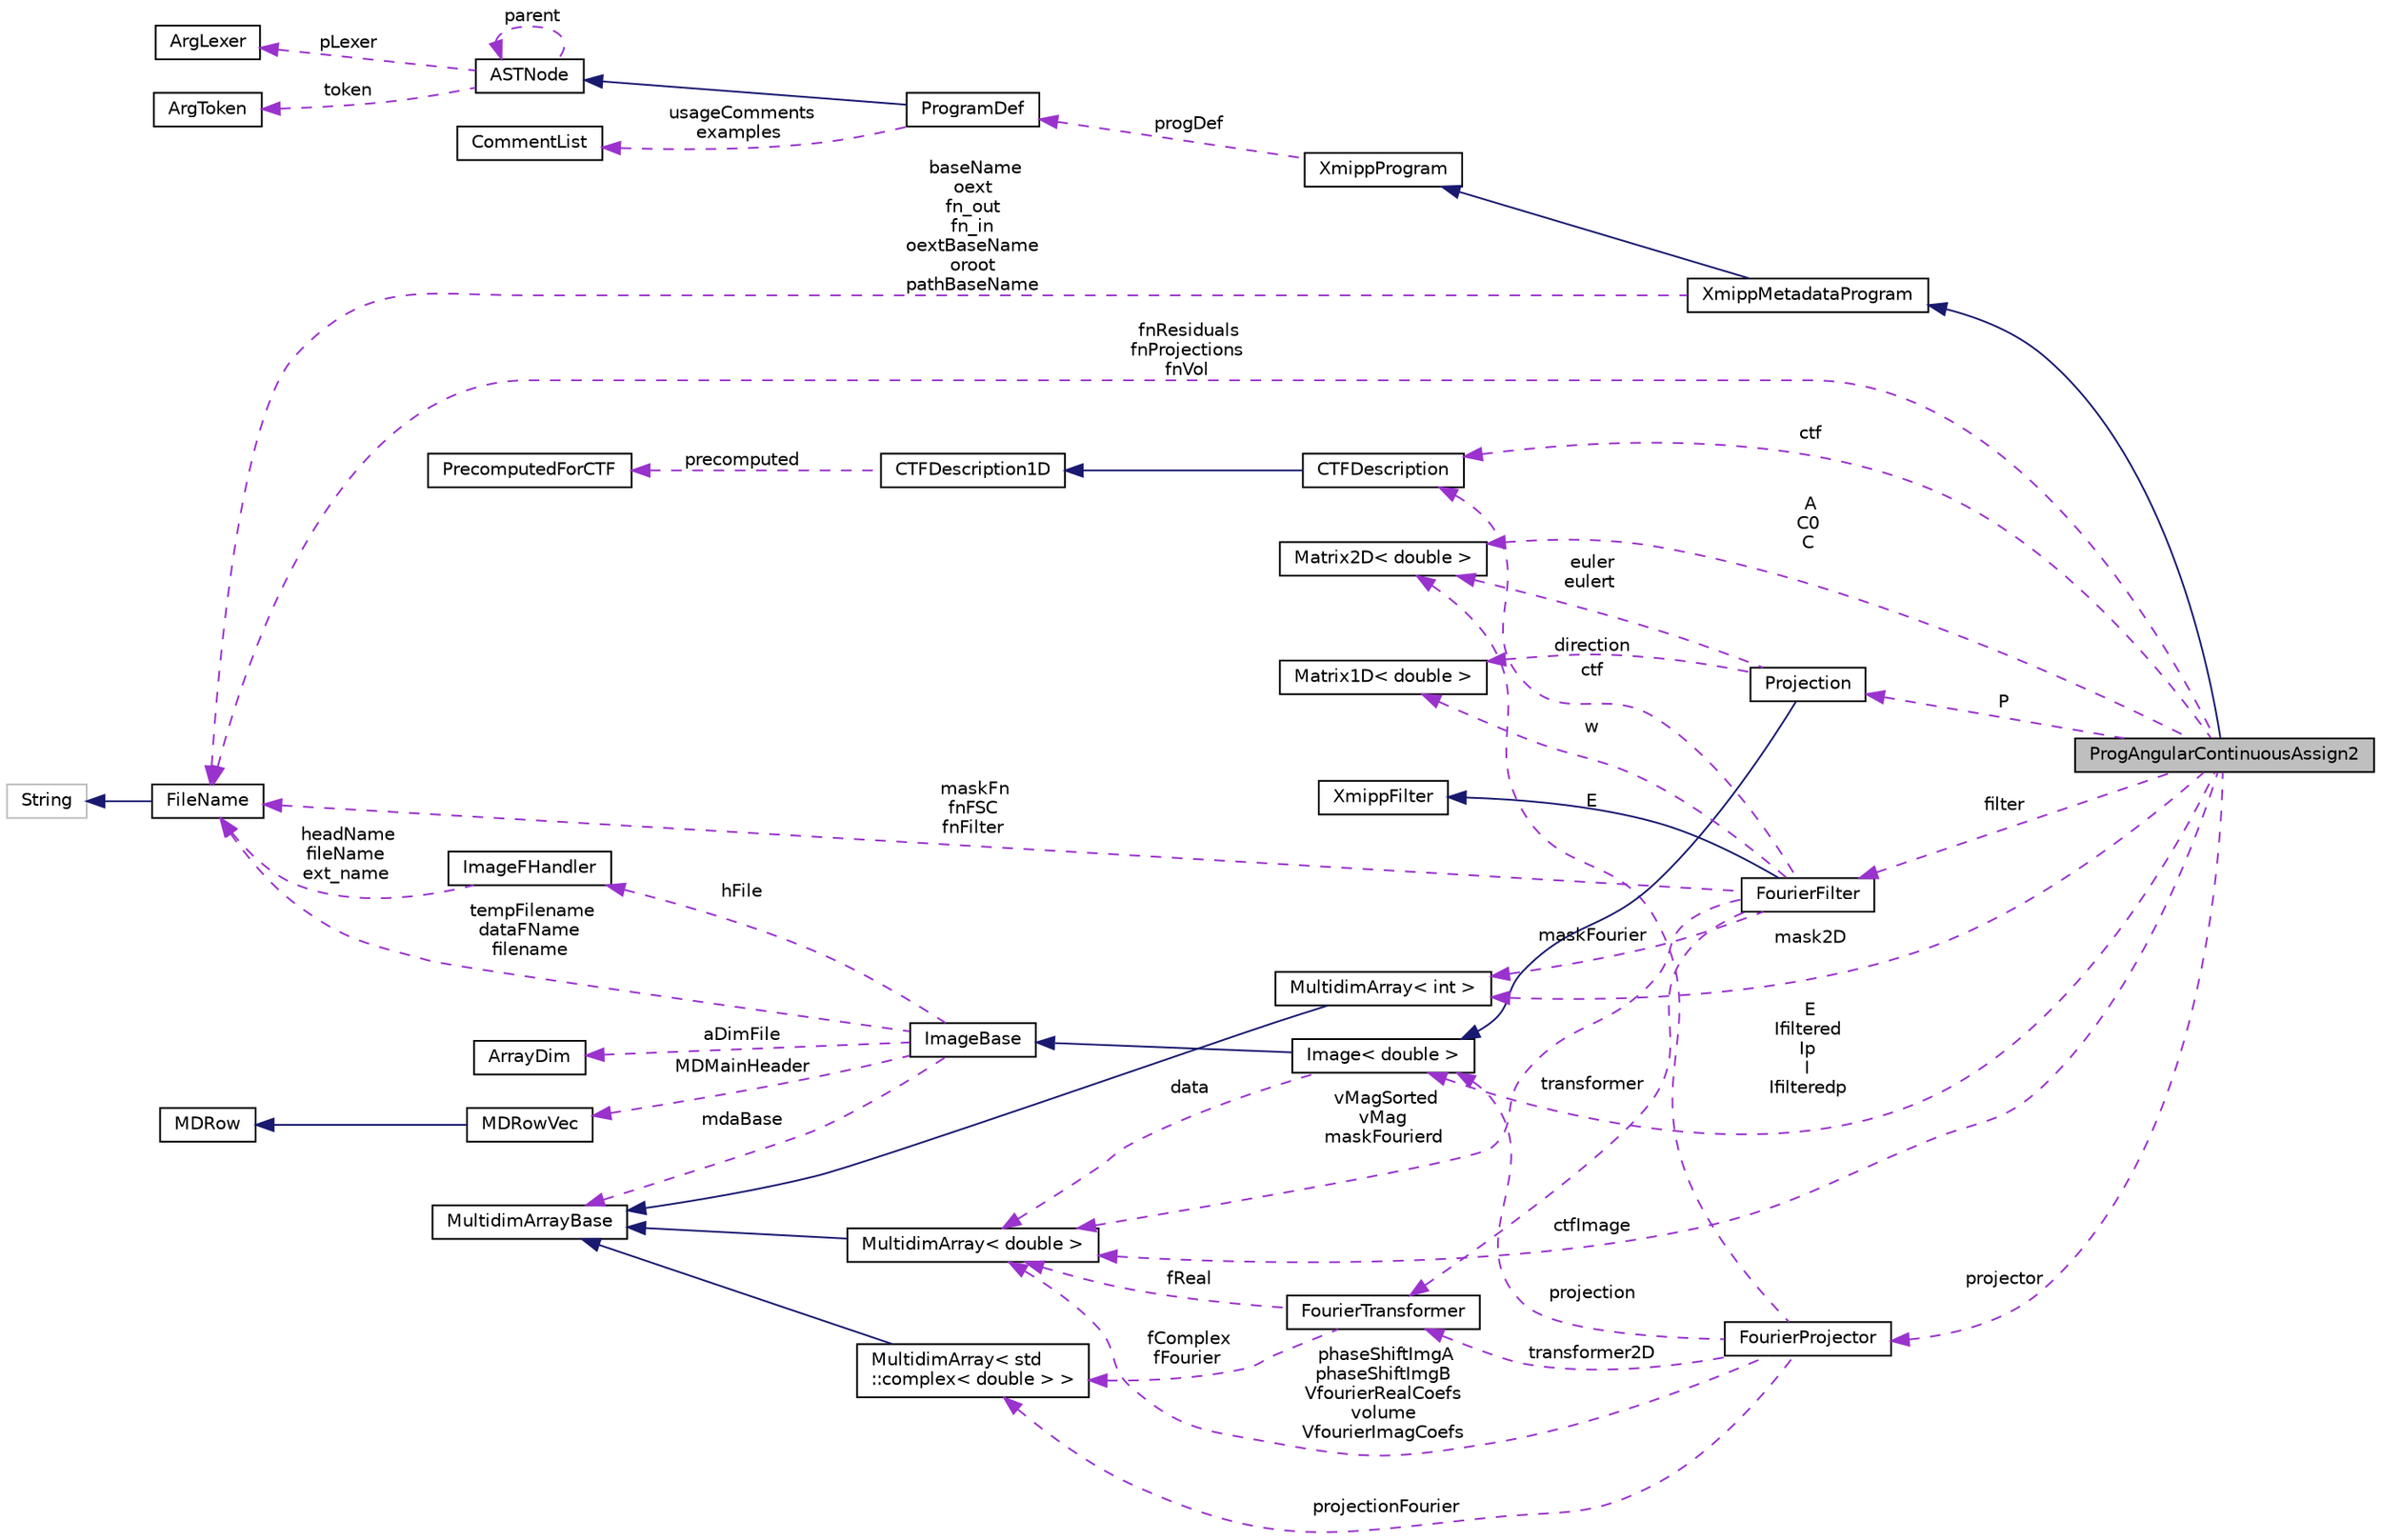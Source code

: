digraph "ProgAngularContinuousAssign2"
{
  edge [fontname="Helvetica",fontsize="10",labelfontname="Helvetica",labelfontsize="10"];
  node [fontname="Helvetica",fontsize="10",shape=record];
  rankdir="LR";
  Node4 [label="ProgAngularContinuousAssign2",height=0.2,width=0.4,color="black", fillcolor="grey75", style="filled", fontcolor="black"];
  Node5 -> Node4 [dir="back",color="midnightblue",fontsize="10",style="solid",fontname="Helvetica"];
  Node5 [label="XmippMetadataProgram",height=0.2,width=0.4,color="black", fillcolor="white", style="filled",URL="$classXmippMetadataProgram.html"];
  Node6 -> Node5 [dir="back",color="midnightblue",fontsize="10",style="solid",fontname="Helvetica"];
  Node6 [label="XmippProgram",height=0.2,width=0.4,color="black", fillcolor="white", style="filled",URL="$classXmippProgram.html"];
  Node7 -> Node6 [dir="back",color="darkorchid3",fontsize="10",style="dashed",label=" progDef" ,fontname="Helvetica"];
  Node7 [label="ProgramDef",height=0.2,width=0.4,color="black", fillcolor="white", style="filled",URL="$classProgramDef.html"];
  Node8 -> Node7 [dir="back",color="midnightblue",fontsize="10",style="solid",fontname="Helvetica"];
  Node8 [label="ASTNode",height=0.2,width=0.4,color="black", fillcolor="white", style="filled",URL="$classASTNode.html"];
  Node9 -> Node8 [dir="back",color="darkorchid3",fontsize="10",style="dashed",label=" token" ,fontname="Helvetica"];
  Node9 [label="ArgToken",height=0.2,width=0.4,color="black", fillcolor="white", style="filled",URL="$classArgToken.html"];
  Node10 -> Node8 [dir="back",color="darkorchid3",fontsize="10",style="dashed",label=" pLexer" ,fontname="Helvetica"];
  Node10 [label="ArgLexer",height=0.2,width=0.4,color="black", fillcolor="white", style="filled",URL="$classArgLexer.html"];
  Node8 -> Node8 [dir="back",color="darkorchid3",fontsize="10",style="dashed",label=" parent" ,fontname="Helvetica"];
  Node11 -> Node7 [dir="back",color="darkorchid3",fontsize="10",style="dashed",label=" usageComments\nexamples" ,fontname="Helvetica"];
  Node11 [label="CommentList",height=0.2,width=0.4,color="black", fillcolor="white", style="filled",URL="$classCommentList.html"];
  Node12 -> Node5 [dir="back",color="darkorchid3",fontsize="10",style="dashed",label=" baseName\noext\nfn_out\nfn_in\noextBaseName\noroot\npathBaseName" ,fontname="Helvetica"];
  Node12 [label="FileName",height=0.2,width=0.4,color="black", fillcolor="white", style="filled",URL="$classFileName.html"];
  Node13 -> Node12 [dir="back",color="midnightblue",fontsize="10",style="solid",fontname="Helvetica"];
  Node13 [label="String",height=0.2,width=0.4,color="grey75", fillcolor="white", style="filled"];
  Node14 -> Node4 [dir="back",color="darkorchid3",fontsize="10",style="dashed",label=" ctf" ,fontname="Helvetica"];
  Node14 [label="CTFDescription",height=0.2,width=0.4,color="black", fillcolor="white", style="filled",URL="$classCTFDescription.html"];
  Node15 -> Node14 [dir="back",color="midnightblue",fontsize="10",style="solid",fontname="Helvetica"];
  Node15 [label="CTFDescription1D",height=0.2,width=0.4,color="black", fillcolor="white", style="filled",URL="$classCTFDescription1D.html"];
  Node16 -> Node15 [dir="back",color="darkorchid3",fontsize="10",style="dashed",label=" precomputed" ,fontname="Helvetica"];
  Node16 [label="PrecomputedForCTF",height=0.2,width=0.4,color="black", fillcolor="white", style="filled",URL="$classPrecomputedForCTF.html"];
  Node17 -> Node4 [dir="back",color="darkorchid3",fontsize="10",style="dashed",label=" A\nC0\nC" ,fontname="Helvetica"];
  Node17 [label="Matrix2D\< double \>",height=0.2,width=0.4,color="black", fillcolor="white", style="filled",URL="$classMatrix2D.html"];
  Node18 -> Node4 [dir="back",color="darkorchid3",fontsize="10",style="dashed",label=" P" ,fontname="Helvetica"];
  Node18 [label="Projection",height=0.2,width=0.4,color="black", fillcolor="white", style="filled",URL="$classProjection.html"];
  Node19 -> Node18 [dir="back",color="midnightblue",fontsize="10",style="solid",fontname="Helvetica"];
  Node19 [label="Image\< double \>",height=0.2,width=0.4,color="black", fillcolor="white", style="filled",URL="$classImage.html"];
  Node20 -> Node19 [dir="back",color="midnightblue",fontsize="10",style="solid",fontname="Helvetica"];
  Node20 [label="ImageBase",height=0.2,width=0.4,color="black", fillcolor="white", style="filled",URL="$classImageBase.html",tooltip="Image base class. "];
  Node21 -> Node20 [dir="back",color="darkorchid3",fontsize="10",style="dashed",label=" mdaBase" ,fontname="Helvetica"];
  Node21 [label="MultidimArrayBase",height=0.2,width=0.4,color="black", fillcolor="white", style="filled",URL="$classMultidimArrayBase.html"];
  Node22 -> Node20 [dir="back",color="darkorchid3",fontsize="10",style="dashed",label=" MDMainHeader" ,fontname="Helvetica"];
  Node22 [label="MDRowVec",height=0.2,width=0.4,color="black", fillcolor="white", style="filled",URL="$classMDRowVec.html"];
  Node23 -> Node22 [dir="back",color="midnightblue",fontsize="10",style="solid",fontname="Helvetica"];
  Node23 [label="MDRow",height=0.2,width=0.4,color="black", fillcolor="white", style="filled",URL="$classMDRow.html"];
  Node24 -> Node20 [dir="back",color="darkorchid3",fontsize="10",style="dashed",label=" hFile" ,fontname="Helvetica"];
  Node24 [label="ImageFHandler",height=0.2,width=0.4,color="black", fillcolor="white", style="filled",URL="$structImageFHandler.html"];
  Node12 -> Node24 [dir="back",color="darkorchid3",fontsize="10",style="dashed",label=" headName\nfileName\next_name" ,fontname="Helvetica"];
  Node25 -> Node20 [dir="back",color="darkorchid3",fontsize="10",style="dashed",label=" aDimFile" ,fontname="Helvetica"];
  Node25 [label="ArrayDim",height=0.2,width=0.4,color="black", fillcolor="white", style="filled",URL="$structArrayDim.html"];
  Node12 -> Node20 [dir="back",color="darkorchid3",fontsize="10",style="dashed",label=" tempFilename\ndataFName\nfilename" ,fontname="Helvetica"];
  Node26 -> Node19 [dir="back",color="darkorchid3",fontsize="10",style="dashed",label=" data" ,fontname="Helvetica"];
  Node26 [label="MultidimArray\< double \>",height=0.2,width=0.4,color="black", fillcolor="white", style="filled",URL="$classMultidimArray.html"];
  Node21 -> Node26 [dir="back",color="midnightblue",fontsize="10",style="solid",fontname="Helvetica"];
  Node17 -> Node18 [dir="back",color="darkorchid3",fontsize="10",style="dashed",label=" euler\neulert" ,fontname="Helvetica"];
  Node27 -> Node18 [dir="back",color="darkorchid3",fontsize="10",style="dashed",label=" direction" ,fontname="Helvetica"];
  Node27 [label="Matrix1D\< double \>",height=0.2,width=0.4,color="black", fillcolor="white", style="filled",URL="$classMatrix1D.html"];
  Node19 -> Node4 [dir="back",color="darkorchid3",fontsize="10",style="dashed",label=" E\nIfiltered\nIp\nI\nIfilteredp" ,fontname="Helvetica"];
  Node26 -> Node4 [dir="back",color="darkorchid3",fontsize="10",style="dashed",label=" ctfImage" ,fontname="Helvetica"];
  Node28 -> Node4 [dir="back",color="darkorchid3",fontsize="10",style="dashed",label=" projector" ,fontname="Helvetica"];
  Node28 [label="FourierProjector",height=0.2,width=0.4,color="black", fillcolor="white", style="filled",URL="$classFourierProjector.html"];
  Node29 -> Node28 [dir="back",color="darkorchid3",fontsize="10",style="dashed",label=" transformer2D" ,fontname="Helvetica"];
  Node29 [label="FourierTransformer",height=0.2,width=0.4,color="black", fillcolor="white", style="filled",URL="$classFourierTransformer.html"];
  Node26 -> Node29 [dir="back",color="darkorchid3",fontsize="10",style="dashed",label=" fReal" ,fontname="Helvetica"];
  Node30 -> Node29 [dir="back",color="darkorchid3",fontsize="10",style="dashed",label=" fComplex\nfFourier" ,fontname="Helvetica"];
  Node30 [label="MultidimArray\< std\l::complex\< double \> \>",height=0.2,width=0.4,color="black", fillcolor="white", style="filled",URL="$classMultidimArray.html"];
  Node21 -> Node30 [dir="back",color="midnightblue",fontsize="10",style="solid",fontname="Helvetica"];
  Node17 -> Node28 [dir="back",color="darkorchid3",fontsize="10",style="dashed",label=" E" ,fontname="Helvetica"];
  Node19 -> Node28 [dir="back",color="darkorchid3",fontsize="10",style="dashed",label=" projection" ,fontname="Helvetica"];
  Node26 -> Node28 [dir="back",color="darkorchid3",fontsize="10",style="dashed",label=" phaseShiftImgA\nphaseShiftImgB\nVfourierRealCoefs\nvolume\nVfourierImagCoefs" ,fontname="Helvetica"];
  Node30 -> Node28 [dir="back",color="darkorchid3",fontsize="10",style="dashed",label=" projectionFourier" ,fontname="Helvetica"];
  Node31 -> Node4 [dir="back",color="darkorchid3",fontsize="10",style="dashed",label=" mask2D" ,fontname="Helvetica"];
  Node31 [label="MultidimArray\< int \>",height=0.2,width=0.4,color="black", fillcolor="white", style="filled",URL="$classMultidimArray.html"];
  Node21 -> Node31 [dir="back",color="midnightblue",fontsize="10",style="solid",fontname="Helvetica"];
  Node32 -> Node4 [dir="back",color="darkorchid3",fontsize="10",style="dashed",label=" filter" ,fontname="Helvetica"];
  Node32 [label="FourierFilter",height=0.2,width=0.4,color="black", fillcolor="white", style="filled",URL="$classFourierFilter.html"];
  Node33 -> Node32 [dir="back",color="midnightblue",fontsize="10",style="solid",fontname="Helvetica"];
  Node33 [label="XmippFilter",height=0.2,width=0.4,color="black", fillcolor="white", style="filled",URL="$classXmippFilter.html"];
  Node29 -> Node32 [dir="back",color="darkorchid3",fontsize="10",style="dashed",label=" transformer" ,fontname="Helvetica"];
  Node14 -> Node32 [dir="back",color="darkorchid3",fontsize="10",style="dashed",label=" ctf" ,fontname="Helvetica"];
  Node27 -> Node32 [dir="back",color="darkorchid3",fontsize="10",style="dashed",label=" w" ,fontname="Helvetica"];
  Node26 -> Node32 [dir="back",color="darkorchid3",fontsize="10",style="dashed",label=" vMagSorted\nvMag\nmaskFourierd" ,fontname="Helvetica"];
  Node31 -> Node32 [dir="back",color="darkorchid3",fontsize="10",style="dashed",label=" maskFourier" ,fontname="Helvetica"];
  Node12 -> Node32 [dir="back",color="darkorchid3",fontsize="10",style="dashed",label=" maskFn\nfnFSC\nfnFilter" ,fontname="Helvetica"];
  Node12 -> Node4 [dir="back",color="darkorchid3",fontsize="10",style="dashed",label=" fnResiduals\nfnProjections\nfnVol" ,fontname="Helvetica"];
}
